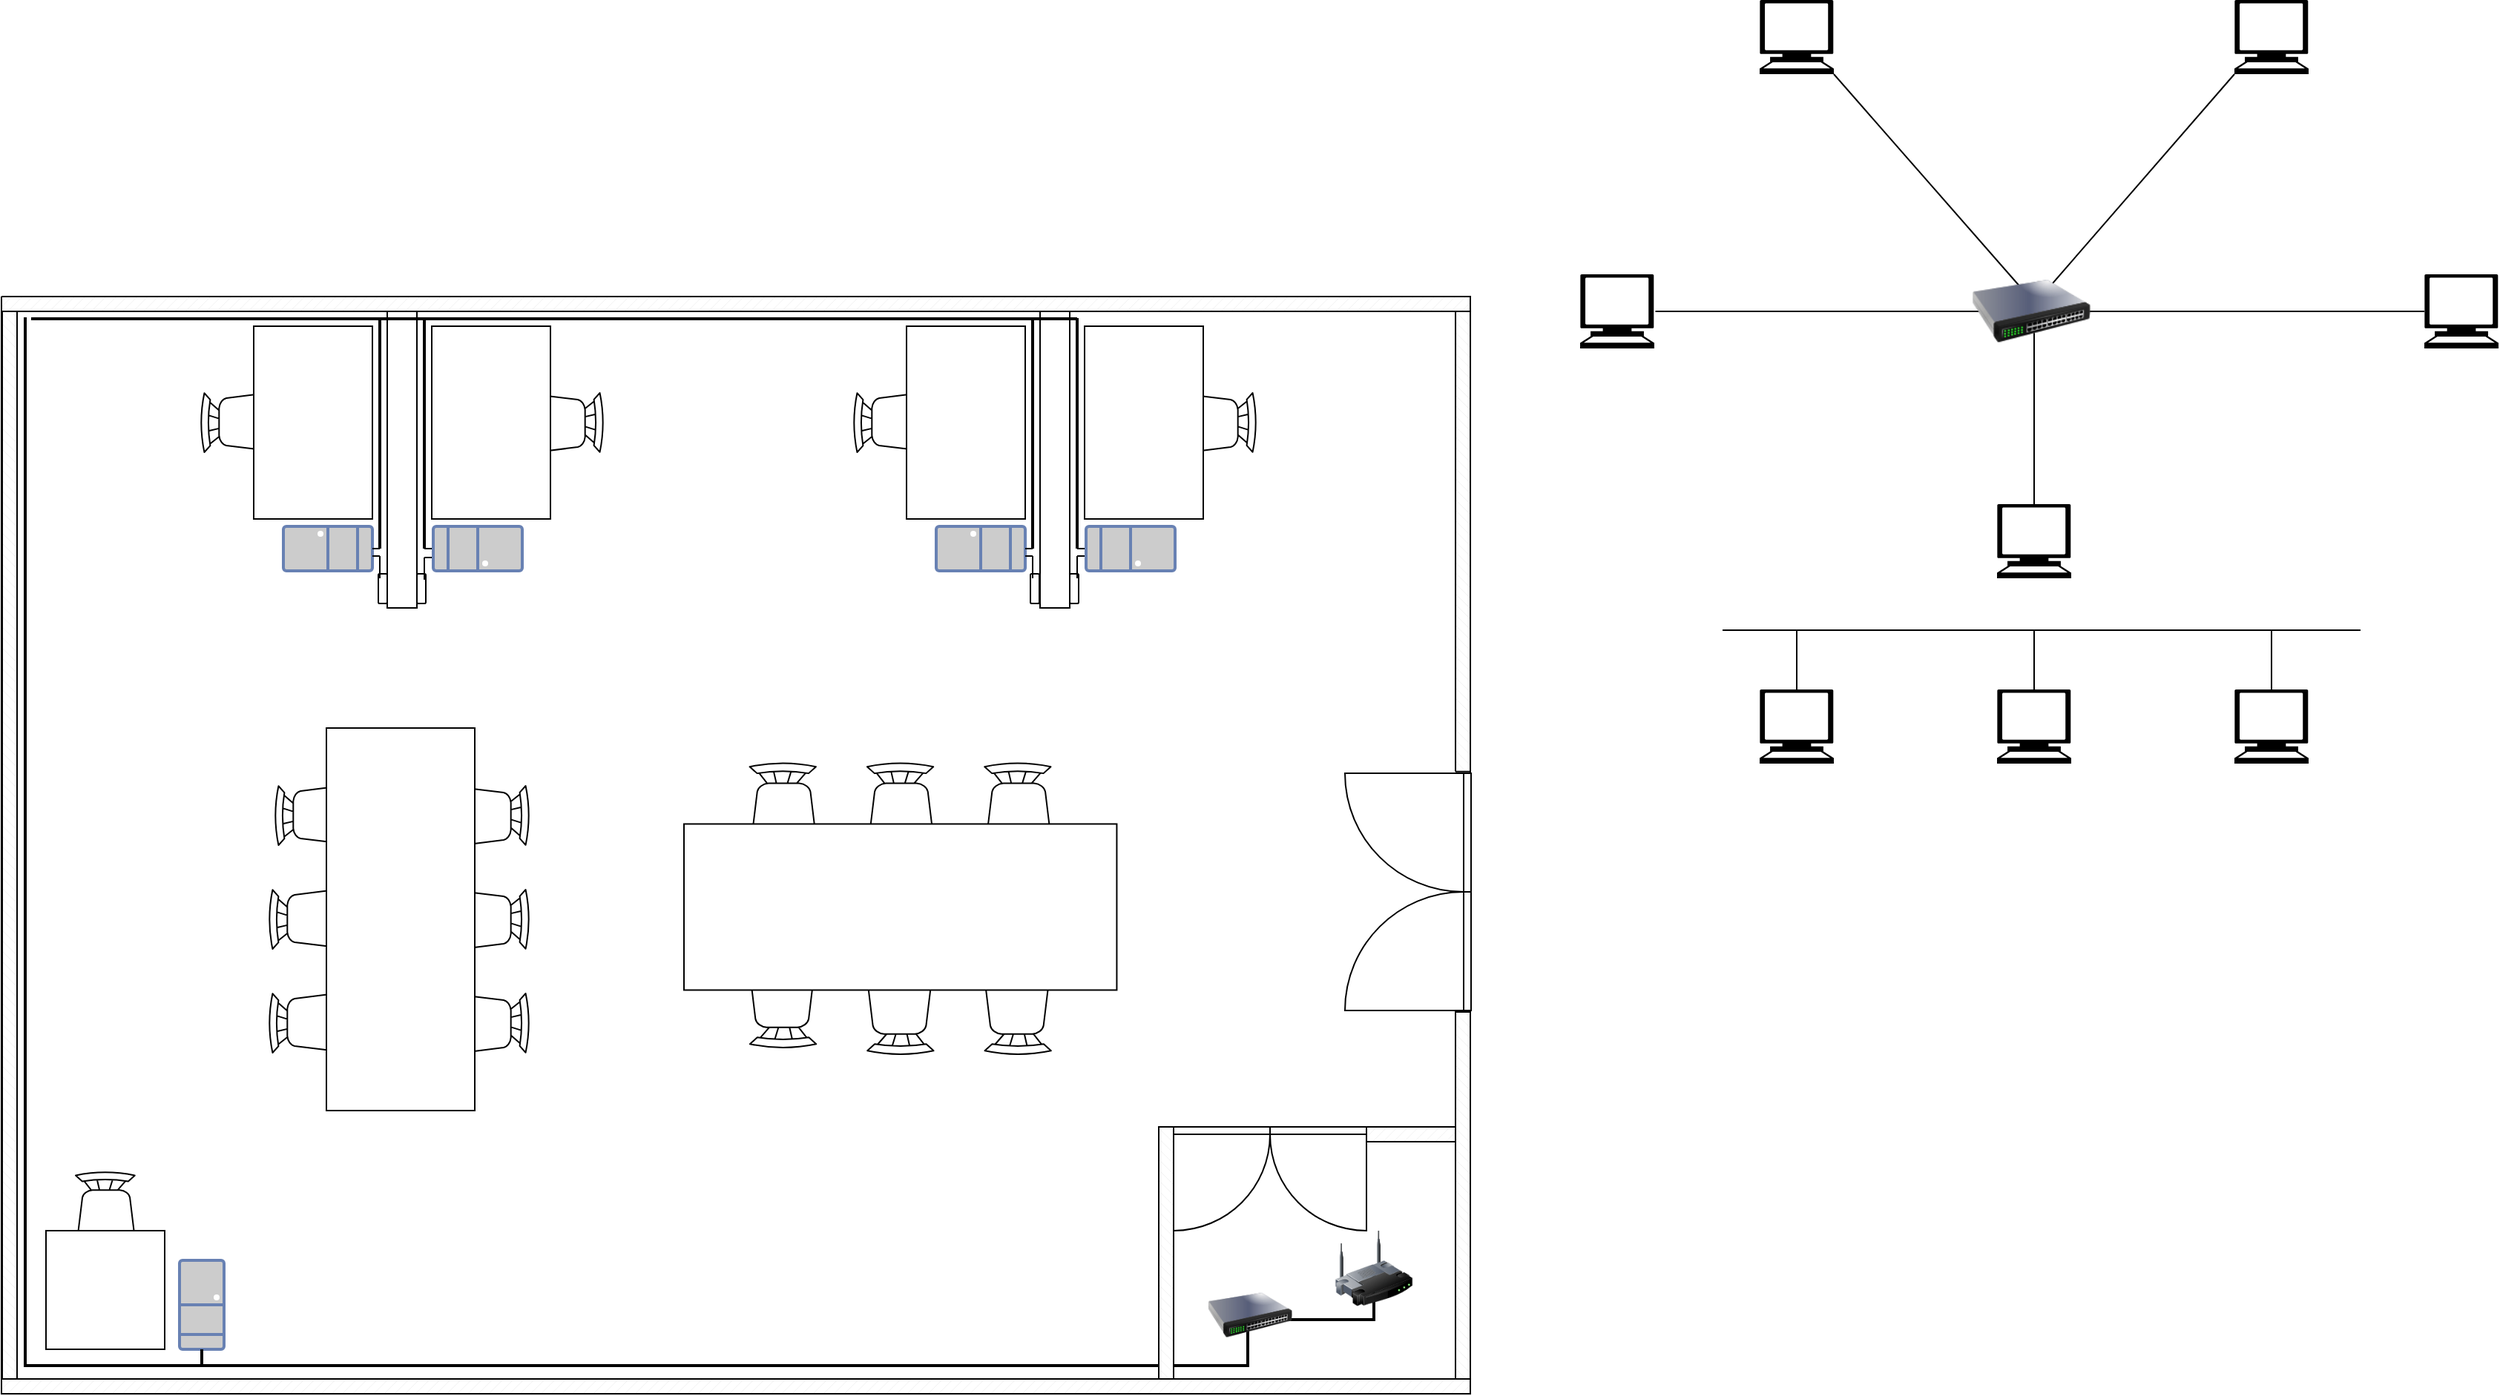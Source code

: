 <mxfile version="22.1.4" type="device">
  <diagram name="Página-1" id="CmykjO8ZqJbOrn-Mtvg-">
    <mxGraphModel dx="3453" dy="1074" grid="1" gridSize="10" guides="1" tooltips="1" connect="1" arrows="1" fold="1" page="1" pageScale="1" pageWidth="827" pageHeight="1169" math="0" shadow="0">
      <root>
        <mxCell id="0" />
        <mxCell id="1" parent="0" />
        <mxCell id="h7DkteW6VwALyEJ5pPx_-12" value="" style="endArrow=none;html=1;rounded=0;entryX=1;entryY=1;entryDx=0;entryDy=0;entryPerimeter=0;" parent="1" target="h7DkteW6VwALyEJ5pPx_-2" edge="1">
          <mxGeometry width="50" height="50" relative="1" as="geometry">
            <mxPoint x="-123.67" y="270" as="sourcePoint" />
            <mxPoint x="-167" y="210" as="targetPoint" />
            <Array as="points">
              <mxPoint x="-123.67" y="270" />
            </Array>
          </mxGeometry>
        </mxCell>
        <mxCell id="h7DkteW6VwALyEJ5pPx_-13" value="" style="endArrow=none;html=1;rounded=0;entryX=0;entryY=1;entryDx=0;entryDy=0;entryPerimeter=0;" parent="1" target="h7DkteW6VwALyEJ5pPx_-5" edge="1">
          <mxGeometry width="50" height="50" relative="1" as="geometry">
            <mxPoint x="-117" y="272" as="sourcePoint" />
            <mxPoint x="-47" y="180" as="targetPoint" />
            <Array as="points" />
          </mxGeometry>
        </mxCell>
        <mxCell id="h7DkteW6VwALyEJ5pPx_-14" value="" style="endArrow=none;html=1;rounded=0;entryX=0;entryY=0.5;entryDx=0;entryDy=0;entryPerimeter=0;" parent="1" target="h7DkteW6VwALyEJ5pPx_-4" edge="1">
          <mxGeometry width="50" height="50" relative="1" as="geometry">
            <mxPoint x="-117" y="280" as="sourcePoint" />
            <mxPoint x="-7" y="304" as="targetPoint" />
            <Array as="points" />
          </mxGeometry>
        </mxCell>
        <mxCell id="h7DkteW6VwALyEJ5pPx_-15" value="" style="endArrow=none;html=1;rounded=0;exitX=0.995;exitY=0.5;exitDx=0;exitDy=0;exitPerimeter=0;" parent="1" edge="1">
          <mxGeometry width="50" height="50" relative="1" as="geometry">
            <mxPoint x="-375.25" y="280" as="sourcePoint" />
            <mxPoint x="-127" y="280" as="targetPoint" />
            <Array as="points" />
          </mxGeometry>
        </mxCell>
        <mxCell id="h7DkteW6VwALyEJ5pPx_-16" value="" style="endArrow=none;html=1;rounded=0;entryX=0.5;entryY=0;entryDx=0;entryDy=0;entryPerimeter=0;" parent="1" target="h7DkteW6VwALyEJ5pPx_-1" edge="1">
          <mxGeometry width="50" height="50" relative="1" as="geometry">
            <mxPoint x="-120" y="280" as="sourcePoint" />
            <mxPoint x="-120.5" y="380" as="targetPoint" />
            <Array as="points" />
          </mxGeometry>
        </mxCell>
        <mxCell id="h7DkteW6VwALyEJ5pPx_-1" value="" style="shape=mxgraph.signs.tech.computer;html=1;pointerEvents=1;fillColor=#000000;strokeColor=none;verticalLabelPosition=bottom;verticalAlign=top;align=center;" parent="1" vertex="1">
          <mxGeometry x="-145" y="410" width="50" height="50" as="geometry" />
        </mxCell>
        <mxCell id="h7DkteW6VwALyEJ5pPx_-2" value="" style="shape=mxgraph.signs.tech.computer;html=1;pointerEvents=1;fillColor=#000000;strokeColor=none;verticalLabelPosition=bottom;verticalAlign=top;align=center;" parent="1" vertex="1">
          <mxGeometry x="-305" y="70" width="50" height="50" as="geometry" />
        </mxCell>
        <mxCell id="h7DkteW6VwALyEJ5pPx_-3" value="" style="shape=mxgraph.signs.tech.computer;html=1;pointerEvents=1;fillColor=#000000;strokeColor=none;verticalLabelPosition=bottom;verticalAlign=top;align=center;" parent="1" vertex="1">
          <mxGeometry x="-426" y="255" width="50" height="50" as="geometry" />
        </mxCell>
        <mxCell id="h7DkteW6VwALyEJ5pPx_-4" value="" style="shape=mxgraph.signs.tech.computer;html=1;pointerEvents=1;fillColor=#000000;strokeColor=none;verticalLabelPosition=bottom;verticalAlign=top;align=center;" parent="1" vertex="1">
          <mxGeometry x="143" y="255" width="50" height="50" as="geometry" />
        </mxCell>
        <mxCell id="h7DkteW6VwALyEJ5pPx_-5" value="" style="shape=mxgraph.signs.tech.computer;html=1;pointerEvents=1;fillColor=#000000;strokeColor=none;verticalLabelPosition=bottom;verticalAlign=top;align=center;" parent="1" vertex="1">
          <mxGeometry x="15" y="70" width="50" height="50" as="geometry" />
        </mxCell>
        <mxCell id="h7DkteW6VwALyEJ5pPx_-6" value="" style="image;html=1;image=img/lib/clip_art/networking/Switch_128x128.png" parent="1" vertex="1">
          <mxGeometry x="-162" y="240" width="80" height="80" as="geometry" />
        </mxCell>
        <mxCell id="h7DkteW6VwALyEJ5pPx_-27" value="" style="endArrow=none;html=1;rounded=0;" parent="1" edge="1">
          <mxGeometry width="50" height="50" relative="1" as="geometry">
            <mxPoint x="-330" y="495" as="sourcePoint" />
            <mxPoint x="100" y="495" as="targetPoint" />
          </mxGeometry>
        </mxCell>
        <mxCell id="h7DkteW6VwALyEJ5pPx_-28" value="" style="endArrow=none;html=1;rounded=0;" parent="1" edge="1">
          <mxGeometry width="50" height="50" relative="1" as="geometry">
            <mxPoint x="-280" y="535" as="sourcePoint" />
            <mxPoint x="-280" y="495" as="targetPoint" />
          </mxGeometry>
        </mxCell>
        <mxCell id="h7DkteW6VwALyEJ5pPx_-29" value="" style="endArrow=none;html=1;rounded=0;" parent="1" edge="1">
          <mxGeometry width="50" height="50" relative="1" as="geometry">
            <mxPoint x="-120" y="535" as="sourcePoint" />
            <mxPoint x="-120" y="495" as="targetPoint" />
          </mxGeometry>
        </mxCell>
        <mxCell id="h7DkteW6VwALyEJ5pPx_-30" value="" style="endArrow=none;html=1;rounded=0;" parent="1" edge="1">
          <mxGeometry width="50" height="50" relative="1" as="geometry">
            <mxPoint x="40" y="535" as="sourcePoint" />
            <mxPoint x="40" y="495" as="targetPoint" />
          </mxGeometry>
        </mxCell>
        <mxCell id="h7DkteW6VwALyEJ5pPx_-31" value="" style="shape=mxgraph.signs.tech.computer;html=1;pointerEvents=1;fillColor=#000000;strokeColor=none;verticalLabelPosition=bottom;verticalAlign=top;align=center;" parent="1" vertex="1">
          <mxGeometry x="-305" y="535" width="50" height="50" as="geometry" />
        </mxCell>
        <mxCell id="h7DkteW6VwALyEJ5pPx_-32" value="" style="shape=mxgraph.signs.tech.computer;html=1;pointerEvents=1;fillColor=#000000;strokeColor=none;verticalLabelPosition=bottom;verticalAlign=top;align=center;" parent="1" vertex="1">
          <mxGeometry x="-145" y="535" width="50" height="50" as="geometry" />
        </mxCell>
        <mxCell id="h7DkteW6VwALyEJ5pPx_-33" value="" style="shape=mxgraph.signs.tech.computer;html=1;pointerEvents=1;fillColor=#000000;strokeColor=none;verticalLabelPosition=bottom;verticalAlign=top;align=center;" parent="1" vertex="1">
          <mxGeometry x="15" y="535" width="50" height="50" as="geometry" />
        </mxCell>
        <mxCell id="h7DkteW6VwALyEJ5pPx_-37" value="" style="swimlane;startSize=0;" parent="1" vertex="1">
          <mxGeometry x="-1490" y="270" width="990" height="740" as="geometry" />
        </mxCell>
        <mxCell id="h7DkteW6VwALyEJ5pPx_-38" value="" style="swimlane;startSize=0;" parent="h7DkteW6VwALyEJ5pPx_-37" vertex="1">
          <mxGeometry x="10" y="10" width="980" height="723" as="geometry" />
        </mxCell>
        <mxCell id="hYRR2u1PX0XsbA0eqLNr-44" value="" style="verticalLabelPosition=bottom;html=1;verticalAlign=top;align=center;shape=mxgraph.floorplan.chair;shadow=0;direction=south;fontSize=16;" vertex="1" parent="h7DkteW6VwALyEJ5pPx_-38">
          <mxGeometry x="294" y="460" width="52" height="40" as="geometry" />
        </mxCell>
        <mxCell id="hYRR2u1PX0XsbA0eqLNr-43" value="" style="verticalLabelPosition=bottom;html=1;verticalAlign=top;align=center;shape=mxgraph.floorplan.chair;shadow=0;direction=south;fontSize=16;" vertex="1" parent="h7DkteW6VwALyEJ5pPx_-38">
          <mxGeometry x="294" y="390" width="52" height="40" as="geometry" />
        </mxCell>
        <mxCell id="hYRR2u1PX0XsbA0eqLNr-42" value="" style="verticalLabelPosition=bottom;html=1;verticalAlign=top;align=center;shape=mxgraph.floorplan.chair;shadow=0;direction=north;fontSize=16;" vertex="1" parent="h7DkteW6VwALyEJ5pPx_-38">
          <mxGeometry x="170" y="460" width="52" height="40" as="geometry" />
        </mxCell>
        <mxCell id="hYRR2u1PX0XsbA0eqLNr-41" value="" style="verticalLabelPosition=bottom;html=1;verticalAlign=top;align=center;shape=mxgraph.floorplan.chair;shadow=0;direction=north;fontSize=16;" vertex="1" parent="h7DkteW6VwALyEJ5pPx_-38">
          <mxGeometry x="170" y="390" width="52" height="40" as="geometry" />
        </mxCell>
        <mxCell id="h7DkteW6VwALyEJ5pPx_-39" value="" style="swimlane;startSize=0;" parent="h7DkteW6VwALyEJ5pPx_-38" vertex="1">
          <mxGeometry x="250" width="20" height="200" as="geometry">
            <mxRectangle x="250" width="50" height="40" as="alternateBounds" />
          </mxGeometry>
        </mxCell>
        <mxCell id="h7DkteW6VwALyEJ5pPx_-85" value="" style="rounded=1;whiteSpace=wrap;html=1;rotation=-90;" parent="h7DkteW6VwALyEJ5pPx_-39" vertex="1">
          <mxGeometry x="-13" y="184" width="20" height="6" as="geometry" />
        </mxCell>
        <mxCell id="h7DkteW6VwALyEJ5pPx_-40" value="" style="swimlane;startSize=0;" parent="h7DkteW6VwALyEJ5pPx_-38" vertex="1">
          <mxGeometry x="690" width="20" height="200" as="geometry" />
        </mxCell>
        <mxCell id="h7DkteW6VwALyEJ5pPx_-41" value="" style="verticalLabelPosition=bottom;html=1;verticalAlign=top;align=center;shape=mxgraph.floorplan.doorUneven;dx=0.5;rotation=90;" parent="h7DkteW6VwALyEJ5pPx_-38" vertex="1">
          <mxGeometry x="858" y="349" width="160" height="85" as="geometry" />
        </mxCell>
        <mxCell id="h7DkteW6VwALyEJ5pPx_-49" value="" style="verticalLabelPosition=bottom;html=1;verticalAlign=top;align=center;shape=mxgraph.floorplan.chair;shadow=0;" parent="h7DkteW6VwALyEJ5pPx_-38" vertex="1">
          <mxGeometry x="40" y="580" width="40" height="52" as="geometry" />
        </mxCell>
        <mxCell id="h7DkteW6VwALyEJ5pPx_-51" value="" style="shape=rect;shadow=0;html=1;" parent="h7DkteW6VwALyEJ5pPx_-38" vertex="1">
          <mxGeometry x="20" y="620" width="80" height="80" as="geometry" />
        </mxCell>
        <mxCell id="h7DkteW6VwALyEJ5pPx_-53" value="" style="verticalLabelPosition=bottom;html=1;verticalAlign=top;align=center;shape=mxgraph.floorplan.chair;shadow=0;rotation=-90;" parent="h7DkteW6VwALyEJ5pPx_-38" vertex="1">
          <mxGeometry x="130" y="49" width="40" height="52" as="geometry" />
        </mxCell>
        <mxCell id="h7DkteW6VwALyEJ5pPx_-54" value="" style="shape=rect;shadow=0;html=1;" parent="h7DkteW6VwALyEJ5pPx_-38" vertex="1">
          <mxGeometry x="160" y="10" width="80" height="130" as="geometry" />
        </mxCell>
        <mxCell id="h7DkteW6VwALyEJ5pPx_-55" value="" style="verticalLabelPosition=bottom;html=1;verticalAlign=top;align=center;shape=mxgraph.floorplan.chair;shadow=0;rotation=-90;" parent="h7DkteW6VwALyEJ5pPx_-38" vertex="1">
          <mxGeometry x="570" y="49" width="40" height="52" as="geometry" />
        </mxCell>
        <mxCell id="h7DkteW6VwALyEJ5pPx_-56" value="" style="shape=rect;shadow=0;html=1;" parent="h7DkteW6VwALyEJ5pPx_-38" vertex="1">
          <mxGeometry x="600" y="10" width="80" height="130" as="geometry" />
        </mxCell>
        <mxCell id="h7DkteW6VwALyEJ5pPx_-57" value="" style="verticalLabelPosition=bottom;html=1;verticalAlign=top;align=center;shape=mxgraph.floorplan.chair;shadow=0;rotation=90;" parent="h7DkteW6VwALyEJ5pPx_-38" vertex="1">
          <mxGeometry x="350" y="49" width="40" height="52" as="geometry" />
        </mxCell>
        <mxCell id="h7DkteW6VwALyEJ5pPx_-58" value="" style="shape=rect;shadow=0;html=1;" parent="h7DkteW6VwALyEJ5pPx_-38" vertex="1">
          <mxGeometry x="280" y="10" width="80" height="130" as="geometry" />
        </mxCell>
        <mxCell id="h7DkteW6VwALyEJ5pPx_-59" value="" style="verticalLabelPosition=bottom;html=1;verticalAlign=top;align=center;shape=mxgraph.floorplan.chair;shadow=0;rotation=90;" parent="h7DkteW6VwALyEJ5pPx_-38" vertex="1">
          <mxGeometry x="790" y="49" width="40" height="52" as="geometry" />
        </mxCell>
        <mxCell id="h7DkteW6VwALyEJ5pPx_-60" value="" style="shape=rect;shadow=0;html=1;" parent="h7DkteW6VwALyEJ5pPx_-38" vertex="1">
          <mxGeometry x="720" y="10" width="80" height="130" as="geometry" />
        </mxCell>
        <mxCell id="h7DkteW6VwALyEJ5pPx_-61" value="" style="fontColor=#0066CC;verticalAlign=top;verticalLabelPosition=bottom;labelPosition=center;align=center;html=1;outlineConnect=0;fillColor=#CCCCCC;strokeColor=#6881B3;gradientColor=none;gradientDirection=north;strokeWidth=2;shape=mxgraph.networks.desktop_pc;rotation=90;" parent="h7DkteW6VwALyEJ5pPx_-38" vertex="1">
          <mxGeometry x="195" y="130" width="30" height="60" as="geometry" />
        </mxCell>
        <mxCell id="h7DkteW6VwALyEJ5pPx_-62" value="" style="fontColor=#0066CC;verticalAlign=top;verticalLabelPosition=bottom;labelPosition=center;align=center;html=1;outlineConnect=0;fillColor=#CCCCCC;strokeColor=#6881B3;gradientColor=none;gradientDirection=north;strokeWidth=2;shape=mxgraph.networks.desktop_pc;rotation=90;" parent="h7DkteW6VwALyEJ5pPx_-38" vertex="1">
          <mxGeometry x="635" y="130" width="30" height="60" as="geometry" />
        </mxCell>
        <mxCell id="h7DkteW6VwALyEJ5pPx_-63" value="" style="fontColor=#0066CC;verticalAlign=top;verticalLabelPosition=bottom;labelPosition=center;align=center;html=1;outlineConnect=0;fillColor=#CCCCCC;strokeColor=#6881B3;gradientColor=none;gradientDirection=north;strokeWidth=2;shape=mxgraph.networks.desktop_pc;rotation=-90;" parent="h7DkteW6VwALyEJ5pPx_-38" vertex="1">
          <mxGeometry x="736" y="130" width="30" height="60" as="geometry" />
        </mxCell>
        <mxCell id="h7DkteW6VwALyEJ5pPx_-64" value="" style="fontColor=#0066CC;verticalAlign=top;verticalLabelPosition=bottom;labelPosition=center;align=center;html=1;outlineConnect=0;fillColor=#CCCCCC;strokeColor=#6881B3;gradientColor=none;gradientDirection=north;strokeWidth=2;shape=mxgraph.networks.desktop_pc;rotation=-90;" parent="h7DkteW6VwALyEJ5pPx_-38" vertex="1">
          <mxGeometry x="296" y="130" width="30" height="60" as="geometry" />
        </mxCell>
        <mxCell id="h7DkteW6VwALyEJ5pPx_-66" value="" style="line;strokeWidth=1;rotatable=0;dashed=0;labelPosition=right;align=left;verticalAlign=middle;spacingTop=0;spacingLeft=6;points=[];portConstraint=eastwest;" parent="h7DkteW6VwALyEJ5pPx_-38" vertex="1">
          <mxGeometry x="680" y="155" width="5" height="10" as="geometry" />
        </mxCell>
        <mxCell id="h7DkteW6VwALyEJ5pPx_-67" value="" style="line;strokeWidth=1;rotatable=0;dashed=0;labelPosition=right;align=left;verticalAlign=middle;spacingTop=0;spacingLeft=6;points=[];portConstraint=eastwest;" parent="h7DkteW6VwALyEJ5pPx_-38" vertex="1">
          <mxGeometry x="715" y="155" width="5" height="10" as="geometry" />
        </mxCell>
        <mxCell id="h7DkteW6VwALyEJ5pPx_-68" value="" style="line;strokeWidth=1;rotatable=0;dashed=0;labelPosition=right;align=left;verticalAlign=middle;spacingTop=0;spacingLeft=6;points=[];portConstraint=eastwest;" parent="h7DkteW6VwALyEJ5pPx_-38" vertex="1">
          <mxGeometry x="625" width="60" height="10" as="geometry" />
        </mxCell>
        <mxCell id="h7DkteW6VwALyEJ5pPx_-69" value="" style="line;strokeWidth=1;rotatable=0;dashed=0;labelPosition=right;align=left;verticalAlign=middle;spacingTop=0;spacingLeft=6;points=[];portConstraint=eastwest;" parent="h7DkteW6VwALyEJ5pPx_-38" vertex="1">
          <mxGeometry x="680" width="36" height="10" as="geometry" />
        </mxCell>
        <mxCell id="h7DkteW6VwALyEJ5pPx_-70" value="" style="line;strokeWidth=2;direction=south;html=1;" parent="h7DkteW6VwALyEJ5pPx_-38" vertex="1">
          <mxGeometry x="710" y="5" width="10" height="155" as="geometry" />
        </mxCell>
        <mxCell id="h7DkteW6VwALyEJ5pPx_-71" value="" style="line;strokeWidth=2;direction=south;html=1;" parent="h7DkteW6VwALyEJ5pPx_-38" vertex="1">
          <mxGeometry x="680" y="5" width="10" height="155" as="geometry" />
        </mxCell>
        <mxCell id="h7DkteW6VwALyEJ5pPx_-74" value="" style="line;strokeWidth=1;rotatable=0;dashed=0;labelPosition=right;align=left;verticalAlign=middle;spacingTop=0;spacingLeft=6;points=[];portConstraint=eastwest;" parent="h7DkteW6VwALyEJ5pPx_-38" vertex="1">
          <mxGeometry x="240" y="155" width="5" height="10" as="geometry" />
        </mxCell>
        <mxCell id="h7DkteW6VwALyEJ5pPx_-75" value="" style="line;strokeWidth=1;rotatable=0;dashed=0;labelPosition=right;align=left;verticalAlign=middle;spacingTop=0;spacingLeft=6;points=[];portConstraint=eastwest;" parent="h7DkteW6VwALyEJ5pPx_-38" vertex="1">
          <mxGeometry x="275" y="155" width="5" height="10" as="geometry" />
        </mxCell>
        <mxCell id="h7DkteW6VwALyEJ5pPx_-76" value="" style="line;strokeWidth=1;rotatable=0;dashed=0;labelPosition=right;align=left;verticalAlign=middle;spacingTop=0;spacingLeft=6;points=[];portConstraint=eastwest;" parent="h7DkteW6VwALyEJ5pPx_-38" vertex="1">
          <mxGeometry x="185" width="60" height="10" as="geometry" />
        </mxCell>
        <mxCell id="h7DkteW6VwALyEJ5pPx_-77" value="" style="line;strokeWidth=2;direction=south;html=1;" parent="h7DkteW6VwALyEJ5pPx_-38" vertex="1">
          <mxGeometry x="270" y="5" width="10" height="155" as="geometry" />
        </mxCell>
        <mxCell id="h7DkteW6VwALyEJ5pPx_-78" value="" style="line;strokeWidth=2;direction=south;html=1;" parent="h7DkteW6VwALyEJ5pPx_-38" vertex="1">
          <mxGeometry x="240" y="5" width="10" height="155" as="geometry" />
        </mxCell>
        <mxCell id="h7DkteW6VwALyEJ5pPx_-79" value="" style="line;strokeWidth=2;html=1;" parent="h7DkteW6VwALyEJ5pPx_-38" vertex="1">
          <mxGeometry x="10" width="705" height="10" as="geometry" />
        </mxCell>
        <mxCell id="h7DkteW6VwALyEJ5pPx_-80" value="" style="line;strokeWidth=2;direction=south;html=1;" parent="h7DkteW6VwALyEJ5pPx_-38" vertex="1">
          <mxGeometry x="1" y="4" width="10" height="706" as="geometry" />
        </mxCell>
        <mxCell id="h7DkteW6VwALyEJ5pPx_-81" value="" style="fontColor=#0066CC;verticalAlign=top;verticalLabelPosition=bottom;labelPosition=center;align=center;html=1;outlineConnect=0;fillColor=#CCCCCC;strokeColor=#6881B3;gradientColor=none;gradientDirection=north;strokeWidth=2;shape=mxgraph.networks.desktop_pc;rotation=-180;" parent="h7DkteW6VwALyEJ5pPx_-38" vertex="1">
          <mxGeometry x="110" y="640" width="30" height="60" as="geometry" />
        </mxCell>
        <mxCell id="h7DkteW6VwALyEJ5pPx_-83" value="" style="line;strokeWidth=2;html=1;" parent="h7DkteW6VwALyEJ5pPx_-38" vertex="1">
          <mxGeometry x="5" y="706" width="825" height="10" as="geometry" />
        </mxCell>
        <mxCell id="h7DkteW6VwALyEJ5pPx_-89" value="" style="rounded=1;whiteSpace=wrap;html=1;rotation=-90;" parent="h7DkteW6VwALyEJ5pPx_-38" vertex="1">
          <mxGeometry x="263" y="184" width="20" height="6" as="geometry" />
        </mxCell>
        <mxCell id="h7DkteW6VwALyEJ5pPx_-90" value="" style="rounded=1;whiteSpace=wrap;html=1;rotation=-90;" parent="h7DkteW6VwALyEJ5pPx_-38" vertex="1">
          <mxGeometry x="676.5" y="184" width="20" height="6" as="geometry" />
        </mxCell>
        <mxCell id="h7DkteW6VwALyEJ5pPx_-92" value="" style="rounded=1;whiteSpace=wrap;html=1;rotation=-90;" parent="h7DkteW6VwALyEJ5pPx_-38" vertex="1">
          <mxGeometry x="703" y="184" width="20" height="6" as="geometry" />
        </mxCell>
        <mxCell id="h7DkteW6VwALyEJ5pPx_-93" value="" style="line;strokeWidth=1;rotatable=0;dashed=0;labelPosition=right;align=left;verticalAlign=middle;spacingTop=0;spacingLeft=6;points=[];portConstraint=eastwest;" parent="h7DkteW6VwALyEJ5pPx_-38" vertex="1">
          <mxGeometry x="680" y="160" width="5" height="10" as="geometry" />
        </mxCell>
        <mxCell id="h7DkteW6VwALyEJ5pPx_-95" value="" style="line;strokeWidth=1;direction=south;html=1;points=[[0,0.5,0,0,0],[0.25,0.5,0,0,0],[0.75,0.5,0,0,0],[1,0.5,0,0,0]];" parent="h7DkteW6VwALyEJ5pPx_-38" vertex="1">
          <mxGeometry x="680" y="165" width="10" height="5" as="geometry" />
        </mxCell>
        <mxCell id="h7DkteW6VwALyEJ5pPx_-96" value="" style="line;strokeWidth=1;direction=south;html=1;points=[[0,0.5,0,0,0],[0.25,0.5,0,0,0],[0.75,0.5,0,0,0],[1,0.5,0,0,0]];" parent="h7DkteW6VwALyEJ5pPx_-38" vertex="1">
          <mxGeometry x="680" y="170" width="10" height="5" as="geometry" />
        </mxCell>
        <mxCell id="h7DkteW6VwALyEJ5pPx_-97" value="" style="line;strokeWidth=1;direction=south;html=1;points=[[0,0.5,0,0,0],[0.25,0.5,0,0,0],[0.75,0.5,0,0,0],[1,0.5,0,0,0]];" parent="h7DkteW6VwALyEJ5pPx_-38" vertex="1">
          <mxGeometry x="680" y="175" width="10" height="5" as="geometry" />
        </mxCell>
        <mxCell id="hYRR2u1PX0XsbA0eqLNr-18" value="" style="verticalLabelPosition=bottom;verticalAlign=top;html=1;shape=mxgraph.basic.patternFillRect;fillStyle=diag;step=5;fillStrokeWidth=0.2;fillStrokeColor=#dddddd;fontSize=16;" vertex="1" parent="h7DkteW6VwALyEJ5pPx_-38">
          <mxGeometry x="910" y="550" width="70" height="10" as="geometry" />
        </mxCell>
        <mxCell id="hYRR2u1PX0XsbA0eqLNr-19" value="" style="verticalLabelPosition=bottom;verticalAlign=top;html=1;shape=mxgraph.basic.patternFillRect;fillStyle=diag;step=5;fillStrokeWidth=0.2;fillStrokeColor=#dddddd;fontSize=16;rotation=-90;" vertex="1" parent="h7DkteW6VwALyEJ5pPx_-38">
          <mxGeometry x="690" y="630" width="170" height="10" as="geometry" />
        </mxCell>
        <mxCell id="hYRR2u1PX0XsbA0eqLNr-20" value="" style="verticalLabelPosition=bottom;html=1;verticalAlign=top;align=center;shape=mxgraph.floorplan.doorUneven;dx=0.5;rotation=0;" vertex="1" parent="h7DkteW6VwALyEJ5pPx_-38">
          <mxGeometry x="780" y="550" width="130" height="61" as="geometry" />
        </mxCell>
        <mxCell id="hYRR2u1PX0XsbA0eqLNr-22" value="" style="line;strokeWidth=2;direction=south;html=1;fontSize=16;" vertex="1" parent="h7DkteW6VwALyEJ5pPx_-38">
          <mxGeometry x="825" y="680" width="10" height="32" as="geometry" />
        </mxCell>
        <mxCell id="hYRR2u1PX0XsbA0eqLNr-25" value="" style="line;strokeWidth=2;direction=south;html=1;fontSize=16;rotation=90;" vertex="1" parent="h7DkteW6VwALyEJ5pPx_-38">
          <mxGeometry x="867" y="637" width="10" height="86" as="geometry" />
        </mxCell>
        <mxCell id="hYRR2u1PX0XsbA0eqLNr-26" value="" style="line;strokeWidth=2;direction=south;html=1;fontSize=16;" vertex="1" parent="h7DkteW6VwALyEJ5pPx_-38">
          <mxGeometry x="910" y="649" width="10" height="32" as="geometry" />
        </mxCell>
        <mxCell id="hYRR2u1PX0XsbA0eqLNr-23" value="" style="image;html=1;image=img/lib/clip_art/networking/Switch_128x128.png;fontSize=16;" vertex="1" parent="h7DkteW6VwALyEJ5pPx_-38">
          <mxGeometry x="803" y="649" width="57" height="56" as="geometry" />
        </mxCell>
        <mxCell id="hYRR2u1PX0XsbA0eqLNr-27" value="" style="image;html=1;image=img/lib/clip_art/networking/Wireless_Router_128x128.png;fontSize=16;" vertex="1" parent="h7DkteW6VwALyEJ5pPx_-38">
          <mxGeometry x="883.5" y="620" width="63" height="51" as="geometry" />
        </mxCell>
        <mxCell id="hYRR2u1PX0XsbA0eqLNr-29" value="" style="shape=image;html=1;verticalAlign=top;verticalLabelPosition=bottom;labelBackgroundColor=#ffffff;imageAspect=0;aspect=fixed;image=https://cdn0.iconfinder.com/data/icons/devices-42/512/Normal_LCD-128.png;fontSize=16;rotation=90;" vertex="1" parent="h7DkteW6VwALyEJ5pPx_-38">
          <mxGeometry x="180.5" y="40.25" width="69.5" height="69.5" as="geometry" />
        </mxCell>
        <mxCell id="hYRR2u1PX0XsbA0eqLNr-30" value="" style="shape=image;html=1;verticalAlign=top;verticalLabelPosition=bottom;labelBackgroundColor=#ffffff;imageAspect=0;aspect=fixed;image=https://cdn0.iconfinder.com/data/icons/devices-42/512/Normal_LCD-128.png;fontSize=16;rotation=90;" vertex="1" parent="h7DkteW6VwALyEJ5pPx_-38">
          <mxGeometry x="620.5" y="40.25" width="69.5" height="69.5" as="geometry" />
        </mxCell>
        <mxCell id="hYRR2u1PX0XsbA0eqLNr-31" value="" style="shape=image;html=1;verticalAlign=top;verticalLabelPosition=bottom;labelBackgroundColor=#ffffff;imageAspect=0;aspect=fixed;image=https://cdn0.iconfinder.com/data/icons/devices-42/512/Normal_LCD-128.png;fontSize=16;rotation=-90;" vertex="1" parent="h7DkteW6VwALyEJ5pPx_-38">
          <mxGeometry x="270" y="40.25" width="69.5" height="69.5" as="geometry" />
        </mxCell>
        <mxCell id="hYRR2u1PX0XsbA0eqLNr-32" value="" style="shape=image;html=1;verticalAlign=top;verticalLabelPosition=bottom;labelBackgroundColor=#ffffff;imageAspect=0;aspect=fixed;image=https://cdn0.iconfinder.com/data/icons/devices-42/512/Normal_LCD-128.png;fontSize=16;rotation=-90;" vertex="1" parent="h7DkteW6VwALyEJ5pPx_-38">
          <mxGeometry x="710.5" y="40.25" width="69.5" height="69.5" as="geometry" />
        </mxCell>
        <mxCell id="hYRR2u1PX0XsbA0eqLNr-33" value="" style="shape=image;html=1;verticalAlign=top;verticalLabelPosition=bottom;labelBackgroundColor=#ffffff;imageAspect=0;aspect=fixed;image=https://cdn0.iconfinder.com/data/icons/devices-42/512/Normal_LCD-128.png;fontSize=16;rotation=-180;" vertex="1" parent="h7DkteW6VwALyEJ5pPx_-38">
          <mxGeometry x="25.25" y="640.5" width="69.5" height="69.5" as="geometry" />
        </mxCell>
        <mxCell id="hYRR2u1PX0XsbA0eqLNr-36" value="" style="verticalLabelPosition=bottom;html=1;verticalAlign=top;align=center;shape=mxgraph.floorplan.chair;shadow=0;direction=north;fontSize=16;" vertex="1" parent="h7DkteW6VwALyEJ5pPx_-38">
          <mxGeometry x="174" y="320" width="52" height="40" as="geometry" />
        </mxCell>
        <mxCell id="hYRR2u1PX0XsbA0eqLNr-37" value="" style="verticalLabelPosition=bottom;html=1;verticalAlign=top;align=center;shape=mxgraph.floorplan.chair;shadow=0;direction=south;fontSize=16;" vertex="1" parent="h7DkteW6VwALyEJ5pPx_-38">
          <mxGeometry x="294" y="320" width="52" height="40" as="geometry" />
        </mxCell>
        <mxCell id="hYRR2u1PX0XsbA0eqLNr-40" value="" style="shape=rect;shadow=0;html=1;fontSize=16;rotation=90;" vertex="1" parent="h7DkteW6VwALyEJ5pPx_-38">
          <mxGeometry x="130" y="360" width="258" height="100" as="geometry" />
        </mxCell>
        <mxCell id="hYRR2u1PX0XsbA0eqLNr-52" value="" style="group;rotation=-90;" vertex="1" connectable="0" parent="h7DkteW6VwALyEJ5pPx_-38">
          <mxGeometry x="560" y="240" width="240.835" height="289" as="geometry" />
        </mxCell>
        <mxCell id="hYRR2u1PX0XsbA0eqLNr-53" value="" style="group" vertex="1" connectable="0" parent="hYRR2u1PX0XsbA0eqLNr-52">
          <mxGeometry x="-110.001" y="63.997" width="291.716" height="197.695" as="geometry" />
        </mxCell>
        <mxCell id="hYRR2u1PX0XsbA0eqLNr-45" value="" style="verticalLabelPosition=bottom;html=1;verticalAlign=top;align=center;shape=mxgraph.floorplan.chair;shadow=0;direction=south;fontSize=16;rotation=-90;" vertex="1" parent="hYRR2u1PX0XsbA0eqLNr-53">
          <mxGeometry x="195.608" y="6.995" width="58.795" height="44.806" as="geometry" />
        </mxCell>
        <mxCell id="hYRR2u1PX0XsbA0eqLNr-46" value="" style="verticalLabelPosition=bottom;html=1;verticalAlign=top;align=center;shape=mxgraph.floorplan.chair;shadow=0;direction=south;fontSize=16;rotation=-90;" vertex="1" parent="hYRR2u1PX0XsbA0eqLNr-53">
          <mxGeometry x="116.46" y="6.995" width="58.795" height="44.806" as="geometry" />
        </mxCell>
        <mxCell id="hYRR2u1PX0XsbA0eqLNr-47" value="" style="verticalLabelPosition=bottom;html=1;verticalAlign=top;align=center;shape=mxgraph.floorplan.chair;shadow=0;direction=north;fontSize=16;rotation=-90;" vertex="1" parent="hYRR2u1PX0XsbA0eqLNr-53">
          <mxGeometry x="195.608" y="145.894" width="58.795" height="44.806" as="geometry" />
        </mxCell>
        <mxCell id="hYRR2u1PX0XsbA0eqLNr-48" value="" style="verticalLabelPosition=bottom;html=1;verticalAlign=top;align=center;shape=mxgraph.floorplan.chair;shadow=0;direction=north;fontSize=16;rotation=-90;" vertex="1" parent="hYRR2u1PX0XsbA0eqLNr-53">
          <mxGeometry x="116.46" y="145.894" width="58.795" height="44.806" as="geometry" />
        </mxCell>
        <mxCell id="hYRR2u1PX0XsbA0eqLNr-49" value="" style="verticalLabelPosition=bottom;html=1;verticalAlign=top;align=center;shape=mxgraph.floorplan.chair;shadow=0;direction=north;fontSize=16;rotation=-90;" vertex="1" parent="hYRR2u1PX0XsbA0eqLNr-53">
          <mxGeometry x="37.312" y="141.413" width="58.795" height="44.806" as="geometry" />
        </mxCell>
        <mxCell id="hYRR2u1PX0XsbA0eqLNr-50" value="" style="verticalLabelPosition=bottom;html=1;verticalAlign=top;align=center;shape=mxgraph.floorplan.chair;shadow=0;direction=south;fontSize=16;rotation=-90;" vertex="1" parent="hYRR2u1PX0XsbA0eqLNr-53">
          <mxGeometry x="37.312" y="6.995" width="58.795" height="44.806" as="geometry" />
        </mxCell>
        <mxCell id="hYRR2u1PX0XsbA0eqLNr-51" value="" style="shape=rect;shadow=0;html=1;fontSize=16;rotation=0;" vertex="1" parent="hYRR2u1PX0XsbA0eqLNr-53">
          <mxGeometry y="41.719" width="291.716" height="112.016" as="geometry" />
        </mxCell>
        <mxCell id="hYRR2u1PX0XsbA0eqLNr-15" value="" style="verticalLabelPosition=bottom;verticalAlign=top;html=1;shape=mxgraph.basic.patternFillRect;fillStyle=diag;step=5;fillStrokeWidth=0.2;fillStrokeColor=#dddddd;fontSize=16;rotation=-90;" vertex="1" parent="h7DkteW6VwALyEJ5pPx_-37">
          <mxGeometry x="861.25" y="601.25" width="247.5" height="10" as="geometry" />
        </mxCell>
        <mxCell id="hYRR2u1PX0XsbA0eqLNr-16" value="" style="verticalLabelPosition=bottom;verticalAlign=top;html=1;shape=mxgraph.basic.patternFillRect;fillStyle=diag;step=5;fillStrokeWidth=0.2;fillStrokeColor=#dddddd;fontSize=16;rotation=-90;" vertex="1" parent="h7DkteW6VwALyEJ5pPx_-37">
          <mxGeometry x="828.29" y="158.61" width="313.44" height="10" as="geometry" />
        </mxCell>
        <mxCell id="hYRR2u1PX0XsbA0eqLNr-17" value="" style="verticalLabelPosition=bottom;verticalAlign=top;html=1;shape=mxgraph.basic.patternFillRect;fillStyle=diag;step=5;fillStrokeWidth=0.2;fillStrokeColor=#dddddd;fontSize=16;rotation=-90;" vertex="1" parent="h7DkteW6VwALyEJ5pPx_-37">
          <mxGeometry x="-356.25" y="363.75" width="723.5" height="10" as="geometry" />
        </mxCell>
        <mxCell id="hYRR2u1PX0XsbA0eqLNr-12" value="" style="verticalLabelPosition=bottom;verticalAlign=top;html=1;shape=mxgraph.basic.patternFillRect;fillStyle=diag;step=5;fillStrokeWidth=0.2;fillStrokeColor=#dddddd;fontSize=16;" vertex="1" parent="h7DkteW6VwALyEJ5pPx_-37">
          <mxGeometry width="990" height="10" as="geometry" />
        </mxCell>
        <mxCell id="hYRR2u1PX0XsbA0eqLNr-13" value="" style="verticalLabelPosition=bottom;verticalAlign=top;html=1;shape=mxgraph.basic.patternFillRect;fillStyle=diag;step=5;fillStrokeWidth=0.2;fillStrokeColor=#dddddd;fontSize=16;" vertex="1" parent="h7DkteW6VwALyEJ5pPx_-37">
          <mxGeometry y="730" width="990" height="10" as="geometry" />
        </mxCell>
        <mxCell id="h7DkteW6VwALyEJ5pPx_-82" value="" style="line;strokeWidth=2;direction=south;html=1;" parent="1" vertex="1">
          <mxGeometry x="-1360" y="980" width="10" height="10" as="geometry" />
        </mxCell>
        <mxCell id="h7DkteW6VwALyEJ5pPx_-98" value="" style="line;strokeWidth=1;rotatable=0;dashed=0;labelPosition=right;align=left;verticalAlign=middle;spacingTop=0;spacingLeft=6;points=[];portConstraint=eastwest;" parent="1" vertex="1">
          <mxGeometry x="-1240" y="440" width="5" height="10" as="geometry" />
        </mxCell>
        <mxCell id="h7DkteW6VwALyEJ5pPx_-99" value="" style="line;strokeWidth=1;direction=south;html=1;points=[[0,0.5,0,0,0],[0.25,0.5,0,0,0],[0.75,0.5,0,0,0],[1,0.5,0,0,0]];" parent="1" vertex="1">
          <mxGeometry x="-1240" y="445" width="10" height="5" as="geometry" />
        </mxCell>
        <mxCell id="h7DkteW6VwALyEJ5pPx_-100" value="" style="line;strokeWidth=1;direction=south;html=1;points=[[0,0.5,0,0,0],[0.25,0.5,0,0,0],[0.75,0.5,0,0,0],[1,0.5,0,0,0]];" parent="1" vertex="1">
          <mxGeometry x="-1240" y="450" width="10" height="5" as="geometry" />
        </mxCell>
        <mxCell id="h7DkteW6VwALyEJ5pPx_-101" value="" style="line;strokeWidth=1;direction=south;html=1;points=[[0,0.5,0,0,0],[0.25,0.5,0,0,0],[0.75,0.5,0,0,0],[1,0.5,0,0,0]];" parent="1" vertex="1">
          <mxGeometry x="-1240" y="455" width="10" height="5" as="geometry" />
        </mxCell>
        <mxCell id="hYRR2u1PX0XsbA0eqLNr-1" value="" style="line;strokeWidth=1;direction=south;html=1;points=[[0,0.5,0,0,0],[0.25,0.5,0,0,0],[0.75,0.5,0,0,0],[1,0.5,0,0,0]];" vertex="1" parent="1">
          <mxGeometry x="-1210" y="446" width="10" height="5" as="geometry" />
        </mxCell>
        <mxCell id="hYRR2u1PX0XsbA0eqLNr-2" value="" style="line;strokeWidth=1;direction=south;html=1;points=[[0,0.5,0,0,0],[0.25,0.5,0,0,0],[0.75,0.5,0,0,0],[1,0.5,0,0,0]];" vertex="1" parent="1">
          <mxGeometry x="-1210" y="451" width="10" height="5" as="geometry" />
        </mxCell>
        <mxCell id="hYRR2u1PX0XsbA0eqLNr-3" value="" style="line;strokeWidth=1;direction=south;html=1;points=[[0,0.5,0,0,0],[0.25,0.5,0,0,0],[0.75,0.5,0,0,0],[1,0.5,0,0,0]];" vertex="1" parent="1">
          <mxGeometry x="-1210" y="456" width="10" height="5" as="geometry" />
        </mxCell>
        <mxCell id="hYRR2u1PX0XsbA0eqLNr-4" value="" style="line;strokeWidth=1;rotatable=0;dashed=0;labelPosition=right;align=left;verticalAlign=middle;spacingTop=0;spacingLeft=6;points=[];portConstraint=eastwest;" vertex="1" parent="1">
          <mxGeometry x="-1205" y="441" width="5" height="10" as="geometry" />
        </mxCell>
        <mxCell id="hYRR2u1PX0XsbA0eqLNr-8" value="" style="line;strokeWidth=1;direction=south;html=1;points=[[0,0.5,0,0,0],[0.25,0.5,0,0,0],[0.75,0.5,0,0,0],[1,0.5,0,0,0]];" vertex="1" parent="1">
          <mxGeometry x="-770" y="445" width="10" height="5" as="geometry" />
        </mxCell>
        <mxCell id="hYRR2u1PX0XsbA0eqLNr-9" value="" style="line;strokeWidth=1;direction=south;html=1;points=[[0,0.5,0,0,0],[0.25,0.5,0,0,0],[0.75,0.5,0,0,0],[1,0.5,0,0,0]];" vertex="1" parent="1">
          <mxGeometry x="-770" y="450" width="10" height="5" as="geometry" />
        </mxCell>
        <mxCell id="hYRR2u1PX0XsbA0eqLNr-10" value="" style="line;strokeWidth=1;direction=south;html=1;points=[[0,0.5,0,0,0],[0.25,0.5,0,0,0],[0.75,0.5,0,0,0],[1,0.5,0,0,0]];" vertex="1" parent="1">
          <mxGeometry x="-770" y="455" width="10" height="5" as="geometry" />
        </mxCell>
        <mxCell id="hYRR2u1PX0XsbA0eqLNr-11" value="" style="line;strokeWidth=1;rotatable=0;dashed=0;labelPosition=right;align=left;verticalAlign=middle;spacingTop=0;spacingLeft=6;points=[];portConstraint=eastwest;" vertex="1" parent="1">
          <mxGeometry x="-765" y="440" width="5" height="10" as="geometry" />
        </mxCell>
      </root>
    </mxGraphModel>
  </diagram>
</mxfile>
